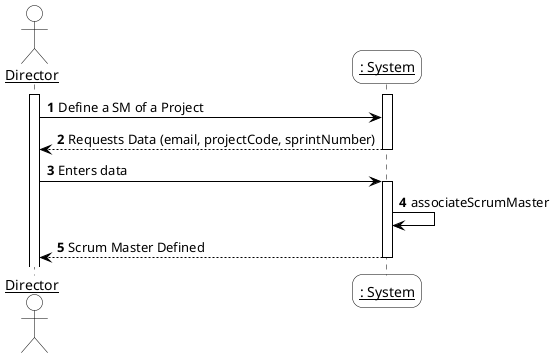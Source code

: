 @startuml
'https://plantuml.com/sequence-diagramskinparam sequenceArrowThickness 2
skinparam roundcorner 20
skinparam maxmessagesize 0
skinparam sequenceParticipant underline

skinparam sequence {
ArrowColor black
ActorBorderColor #black
LifeLineBorderColor black
LifeLineBackgroundColor white

ParticipantBorderColor black
ParticipantBackgroundColor #transparent
ParticipantFontName Aapex
ParticipantFontSize 14
ParticipantFontColor black

ActorBackgroundColor #transparent
ActorFontColor black
ActorFontSize 14
ActorFontName Aapex
}
autonumber

actor "Director" as D
participant ": System" as System
Activate D


activate System
D -> System :  Define a SM of a Project
System --> D : Requests Data (email, projectCode, sprintNumber)
deactivate System
D -> System :  Enters data
activate System
System -> System : associateScrumMaster
System --> D : Scrum Master Defined
deactivate System

@enduml